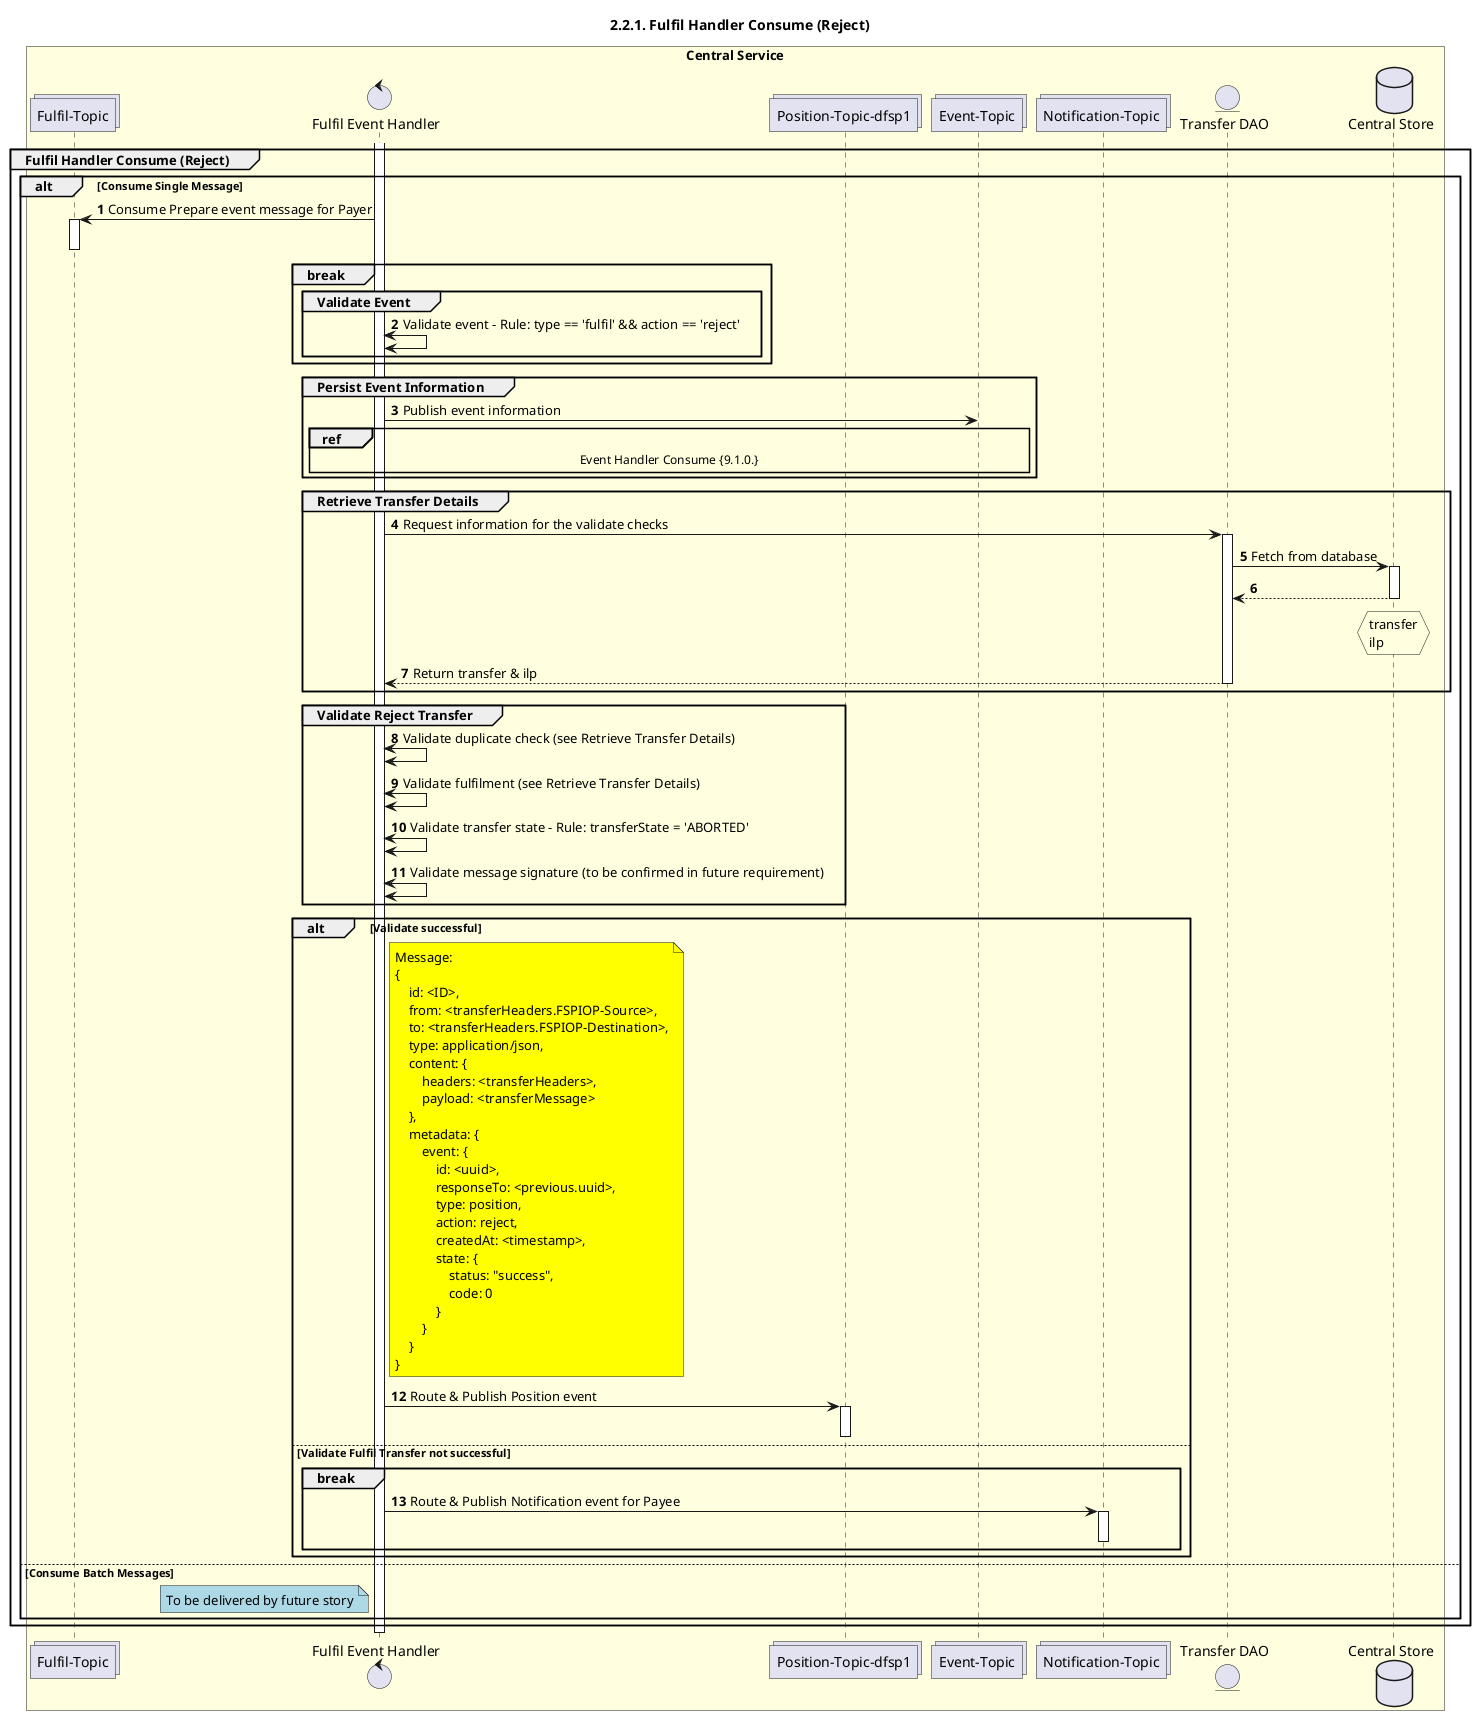@startuml
' declate title
title 2.2.1. Fulfil Handler Consume (Reject)

autonumber

' Actor Keys:
'   boundary - APIs/Interfaces, etc
'   collections - Kafka Topics
'   control - Kafka Consumers
'   entity - Database Access Objects
'   database - Database Persistance Store

' declare actors
collections "Fulfil-Topic" as TOPIC_FULFIL
control "Fulfil Event Handler" as FULF_HANDLER
collections "Position-Topic-dfsp1" as TOPIC_POSITION_DFSP1
collections "Event-Topic" as TOPIC_EVENT
collections "Notification-Topic" as TOPIC_NOTIFICATIONS
entity "Transfer DAO" as TRANS_DAO
database "Central Store" as DB

box "Central Service" #LightYellow
    participant TOPIC_FULFIL
    participant FULF_HANDLER
    participant TOPIC_POSITION_DFSP1
    participant TOPIC_EVENT
    participant TOPIC_NOTIFICATIONS
    participant TRANS_DAO
    participant DB
end box

' start flow
activate FULF_HANDLER
group Fulfil Handler Consume (Reject)
    alt Consume Single Message
        TOPIC_FULFIL <- FULF_HANDLER: Consume Prepare event message for Payer
        activate TOPIC_FULFIL
        deactivate TOPIC_FULFIL

        break
            group Validate Event
                FULF_HANDLER <-> FULF_HANDLER: Validate event - Rule: type == 'fulfil' && action == 'reject'
            end
        end

        group Persist Event Information
            FULF_HANDLER -> TOPIC_EVENT: Publish event information
	        ref over FULF_HANDLER, TOPIC_EVENT :  Event Handler Consume {9.1.0.} 
        end

        group Retrieve Transfer Details
            FULF_HANDLER -> TRANS_DAO: Request information for the validate checks
            activate TRANS_DAO
            TRANS_DAO -> DB: Fetch from database
            activate DB
            DB --> TRANS_DAO
            deactivate DB
            hnote over DB #lightyellow
                transfer
                ilp
            end note
            FULF_HANDLER <-- TRANS_DAO: Return transfer & ilp
            deactivate TRANS_DAO
        end

        group Validate Reject Transfer
            FULF_HANDLER <-> FULF_HANDLER: Validate duplicate check (see Retrieve Transfer Details)
            FULF_HANDLER <-> FULF_HANDLER: Validate fulfilment (see Retrieve Transfer Details)
            FULF_HANDLER <-> FULF_HANDLER: Validate transfer state - Rule: transferState = 'ABORTED'
            FULF_HANDLER <-> FULF_HANDLER: Validate message signature (to be confirmed in future requirement)
        end

        alt Validate successful
            note right of FULF_HANDLER #yellow
                Message:
                {
                    id: <ID>,
                    from: <transferHeaders.FSPIOP-Source>,
                    to: <transferHeaders.FSPIOP-Destination>,
                    type: application/json,
                    content: {
                        headers: <transferHeaders>,
                        payload: <transferMessage>
                    },
                    metadata: {
                        event: {
                            id: <uuid>,
                            responseTo: <previous.uuid>,
                            type: position,
                            action: reject,
                            createdAt: <timestamp>,
                            state: {
                                status: "success",
                                code: 0
                            }
                        }
                    }
                }
            end note
            FULF_HANDLER -> TOPIC_POSITION_DFSP1: Route & Publish Position event
            activate TOPIC_POSITION_DFSP1
            deactivate TOPIC_POSITION_DFSP1
        else Validate Fulfil Transfer not successful
            break
                FULF_HANDLER -> TOPIC_NOTIFICATIONS: Route & Publish Notification event for Payee
                activate TOPIC_NOTIFICATIONS
                deactivate TOPIC_NOTIFICATIONS
            end
        end

    else Consume Batch Messages
        note left of FULF_HANDLER #lightblue
            To be delivered by future story
        end note
    end
end
deactivate FULF_HANDLER
@enduml

